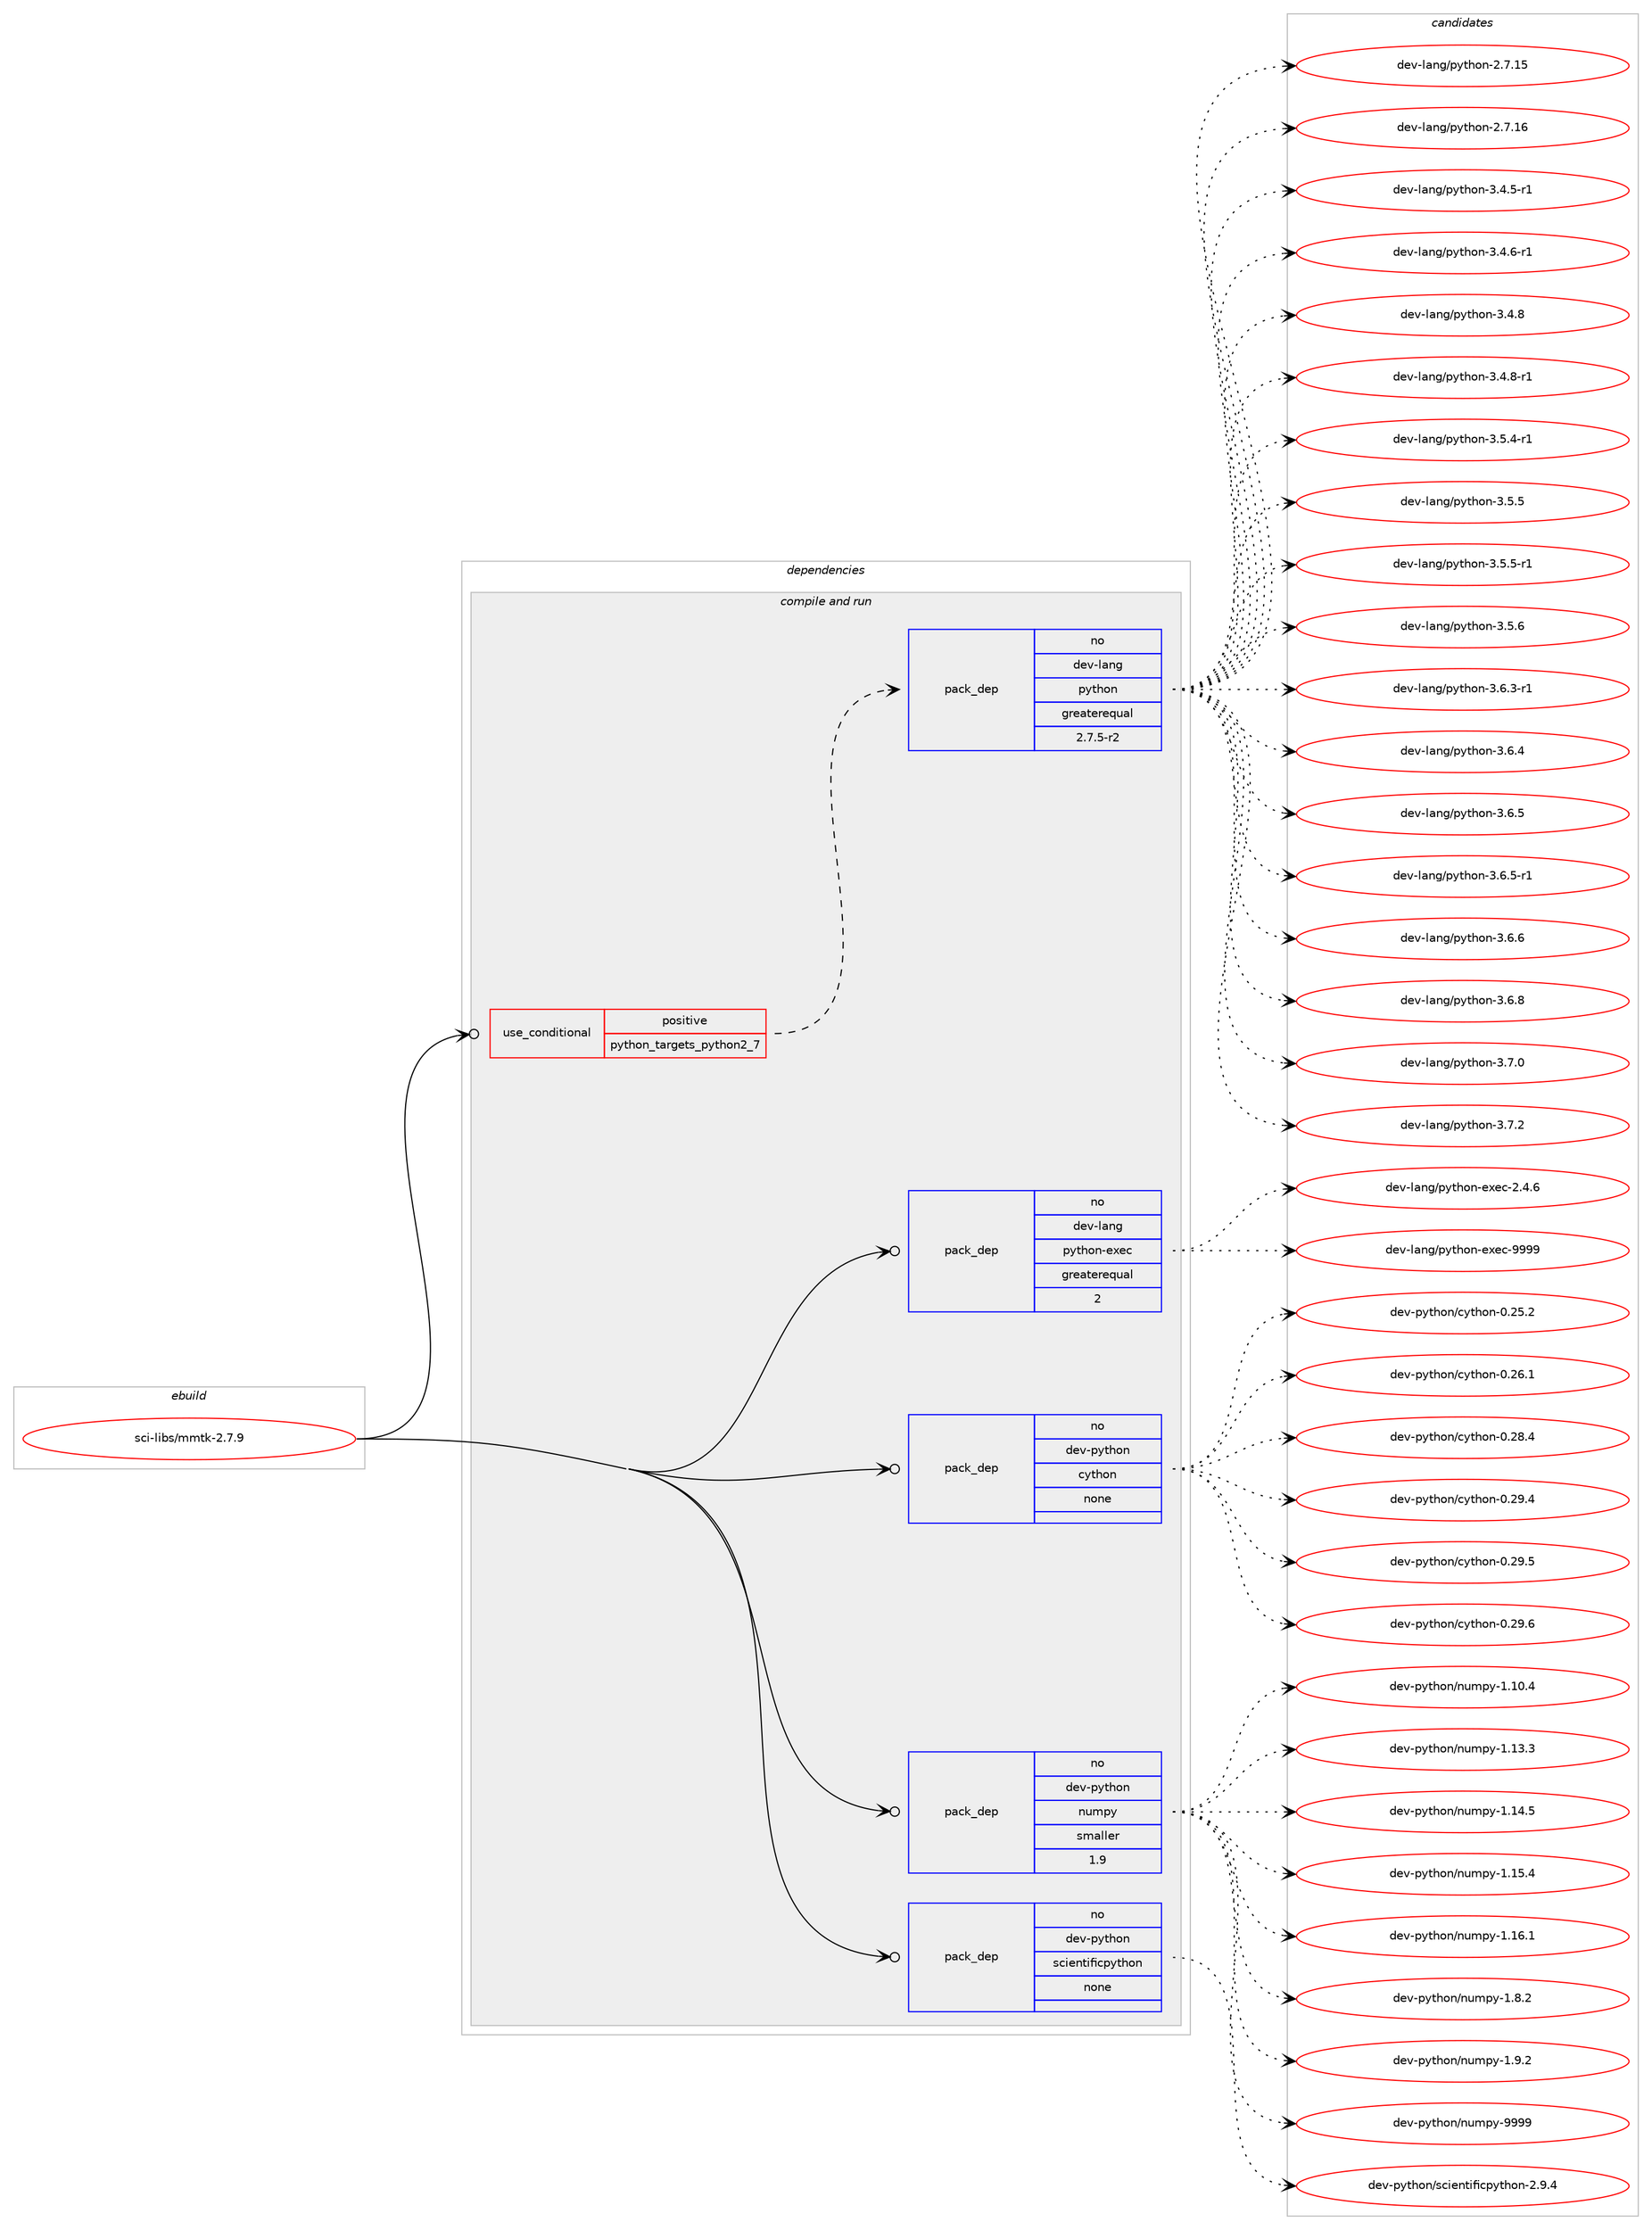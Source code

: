 digraph prolog {

# *************
# Graph options
# *************

newrank=true;
concentrate=true;
compound=true;
graph [rankdir=LR,fontname=Helvetica,fontsize=10,ranksep=1.5];#, ranksep=2.5, nodesep=0.2];
edge  [arrowhead=vee];
node  [fontname=Helvetica,fontsize=10];

# **********
# The ebuild
# **********

subgraph cluster_leftcol {
color=gray;
rank=same;
label=<<i>ebuild</i>>;
id [label="sci-libs/mmtk-2.7.9", color=red, width=4, href="../sci-libs/mmtk-2.7.9.svg"];
}

# ****************
# The dependencies
# ****************

subgraph cluster_midcol {
color=gray;
label=<<i>dependencies</i>>;
subgraph cluster_compile {
fillcolor="#eeeeee";
style=filled;
label=<<i>compile</i>>;
}
subgraph cluster_compileandrun {
fillcolor="#eeeeee";
style=filled;
label=<<i>compile and run</i>>;
subgraph cond453834 {
dependency1695165 [label=<<TABLE BORDER="0" CELLBORDER="1" CELLSPACING="0" CELLPADDING="4"><TR><TD ROWSPAN="3" CELLPADDING="10">use_conditional</TD></TR><TR><TD>positive</TD></TR><TR><TD>python_targets_python2_7</TD></TR></TABLE>>, shape=none, color=red];
subgraph pack1213534 {
dependency1695166 [label=<<TABLE BORDER="0" CELLBORDER="1" CELLSPACING="0" CELLPADDING="4" WIDTH="220"><TR><TD ROWSPAN="6" CELLPADDING="30">pack_dep</TD></TR><TR><TD WIDTH="110">no</TD></TR><TR><TD>dev-lang</TD></TR><TR><TD>python</TD></TR><TR><TD>greaterequal</TD></TR><TR><TD>2.7.5-r2</TD></TR></TABLE>>, shape=none, color=blue];
}
dependency1695165:e -> dependency1695166:w [weight=20,style="dashed",arrowhead="vee"];
}
id:e -> dependency1695165:w [weight=20,style="solid",arrowhead="odotvee"];
subgraph pack1213535 {
dependency1695167 [label=<<TABLE BORDER="0" CELLBORDER="1" CELLSPACING="0" CELLPADDING="4" WIDTH="220"><TR><TD ROWSPAN="6" CELLPADDING="30">pack_dep</TD></TR><TR><TD WIDTH="110">no</TD></TR><TR><TD>dev-lang</TD></TR><TR><TD>python-exec</TD></TR><TR><TD>greaterequal</TD></TR><TR><TD>2</TD></TR></TABLE>>, shape=none, color=blue];
}
id:e -> dependency1695167:w [weight=20,style="solid",arrowhead="odotvee"];
subgraph pack1213536 {
dependency1695168 [label=<<TABLE BORDER="0" CELLBORDER="1" CELLSPACING="0" CELLPADDING="4" WIDTH="220"><TR><TD ROWSPAN="6" CELLPADDING="30">pack_dep</TD></TR><TR><TD WIDTH="110">no</TD></TR><TR><TD>dev-python</TD></TR><TR><TD>cython</TD></TR><TR><TD>none</TD></TR><TR><TD></TD></TR></TABLE>>, shape=none, color=blue];
}
id:e -> dependency1695168:w [weight=20,style="solid",arrowhead="odotvee"];
subgraph pack1213537 {
dependency1695169 [label=<<TABLE BORDER="0" CELLBORDER="1" CELLSPACING="0" CELLPADDING="4" WIDTH="220"><TR><TD ROWSPAN="6" CELLPADDING="30">pack_dep</TD></TR><TR><TD WIDTH="110">no</TD></TR><TR><TD>dev-python</TD></TR><TR><TD>numpy</TD></TR><TR><TD>smaller</TD></TR><TR><TD>1.9</TD></TR></TABLE>>, shape=none, color=blue];
}
id:e -> dependency1695169:w [weight=20,style="solid",arrowhead="odotvee"];
subgraph pack1213538 {
dependency1695170 [label=<<TABLE BORDER="0" CELLBORDER="1" CELLSPACING="0" CELLPADDING="4" WIDTH="220"><TR><TD ROWSPAN="6" CELLPADDING="30">pack_dep</TD></TR><TR><TD WIDTH="110">no</TD></TR><TR><TD>dev-python</TD></TR><TR><TD>scientificpython</TD></TR><TR><TD>none</TD></TR><TR><TD></TD></TR></TABLE>>, shape=none, color=blue];
}
id:e -> dependency1695170:w [weight=20,style="solid",arrowhead="odotvee"];
}
subgraph cluster_run {
fillcolor="#eeeeee";
style=filled;
label=<<i>run</i>>;
}
}

# **************
# The candidates
# **************

subgraph cluster_choices {
rank=same;
color=gray;
label=<<i>candidates</i>>;

subgraph choice1213534 {
color=black;
nodesep=1;
choice10010111845108971101034711212111610411111045504655464953 [label="dev-lang/python-2.7.15", color=red, width=4,href="../dev-lang/python-2.7.15.svg"];
choice10010111845108971101034711212111610411111045504655464954 [label="dev-lang/python-2.7.16", color=red, width=4,href="../dev-lang/python-2.7.16.svg"];
choice1001011184510897110103471121211161041111104551465246534511449 [label="dev-lang/python-3.4.5-r1", color=red, width=4,href="../dev-lang/python-3.4.5-r1.svg"];
choice1001011184510897110103471121211161041111104551465246544511449 [label="dev-lang/python-3.4.6-r1", color=red, width=4,href="../dev-lang/python-3.4.6-r1.svg"];
choice100101118451089711010347112121116104111110455146524656 [label="dev-lang/python-3.4.8", color=red, width=4,href="../dev-lang/python-3.4.8.svg"];
choice1001011184510897110103471121211161041111104551465246564511449 [label="dev-lang/python-3.4.8-r1", color=red, width=4,href="../dev-lang/python-3.4.8-r1.svg"];
choice1001011184510897110103471121211161041111104551465346524511449 [label="dev-lang/python-3.5.4-r1", color=red, width=4,href="../dev-lang/python-3.5.4-r1.svg"];
choice100101118451089711010347112121116104111110455146534653 [label="dev-lang/python-3.5.5", color=red, width=4,href="../dev-lang/python-3.5.5.svg"];
choice1001011184510897110103471121211161041111104551465346534511449 [label="dev-lang/python-3.5.5-r1", color=red, width=4,href="../dev-lang/python-3.5.5-r1.svg"];
choice100101118451089711010347112121116104111110455146534654 [label="dev-lang/python-3.5.6", color=red, width=4,href="../dev-lang/python-3.5.6.svg"];
choice1001011184510897110103471121211161041111104551465446514511449 [label="dev-lang/python-3.6.3-r1", color=red, width=4,href="../dev-lang/python-3.6.3-r1.svg"];
choice100101118451089711010347112121116104111110455146544652 [label="dev-lang/python-3.6.4", color=red, width=4,href="../dev-lang/python-3.6.4.svg"];
choice100101118451089711010347112121116104111110455146544653 [label="dev-lang/python-3.6.5", color=red, width=4,href="../dev-lang/python-3.6.5.svg"];
choice1001011184510897110103471121211161041111104551465446534511449 [label="dev-lang/python-3.6.5-r1", color=red, width=4,href="../dev-lang/python-3.6.5-r1.svg"];
choice100101118451089711010347112121116104111110455146544654 [label="dev-lang/python-3.6.6", color=red, width=4,href="../dev-lang/python-3.6.6.svg"];
choice100101118451089711010347112121116104111110455146544656 [label="dev-lang/python-3.6.8", color=red, width=4,href="../dev-lang/python-3.6.8.svg"];
choice100101118451089711010347112121116104111110455146554648 [label="dev-lang/python-3.7.0", color=red, width=4,href="../dev-lang/python-3.7.0.svg"];
choice100101118451089711010347112121116104111110455146554650 [label="dev-lang/python-3.7.2", color=red, width=4,href="../dev-lang/python-3.7.2.svg"];
dependency1695166:e -> choice10010111845108971101034711212111610411111045504655464953:w [style=dotted,weight="100"];
dependency1695166:e -> choice10010111845108971101034711212111610411111045504655464954:w [style=dotted,weight="100"];
dependency1695166:e -> choice1001011184510897110103471121211161041111104551465246534511449:w [style=dotted,weight="100"];
dependency1695166:e -> choice1001011184510897110103471121211161041111104551465246544511449:w [style=dotted,weight="100"];
dependency1695166:e -> choice100101118451089711010347112121116104111110455146524656:w [style=dotted,weight="100"];
dependency1695166:e -> choice1001011184510897110103471121211161041111104551465246564511449:w [style=dotted,weight="100"];
dependency1695166:e -> choice1001011184510897110103471121211161041111104551465346524511449:w [style=dotted,weight="100"];
dependency1695166:e -> choice100101118451089711010347112121116104111110455146534653:w [style=dotted,weight="100"];
dependency1695166:e -> choice1001011184510897110103471121211161041111104551465346534511449:w [style=dotted,weight="100"];
dependency1695166:e -> choice100101118451089711010347112121116104111110455146534654:w [style=dotted,weight="100"];
dependency1695166:e -> choice1001011184510897110103471121211161041111104551465446514511449:w [style=dotted,weight="100"];
dependency1695166:e -> choice100101118451089711010347112121116104111110455146544652:w [style=dotted,weight="100"];
dependency1695166:e -> choice100101118451089711010347112121116104111110455146544653:w [style=dotted,weight="100"];
dependency1695166:e -> choice1001011184510897110103471121211161041111104551465446534511449:w [style=dotted,weight="100"];
dependency1695166:e -> choice100101118451089711010347112121116104111110455146544654:w [style=dotted,weight="100"];
dependency1695166:e -> choice100101118451089711010347112121116104111110455146544656:w [style=dotted,weight="100"];
dependency1695166:e -> choice100101118451089711010347112121116104111110455146554648:w [style=dotted,weight="100"];
dependency1695166:e -> choice100101118451089711010347112121116104111110455146554650:w [style=dotted,weight="100"];
}
subgraph choice1213535 {
color=black;
nodesep=1;
choice1001011184510897110103471121211161041111104510112010199455046524654 [label="dev-lang/python-exec-2.4.6", color=red, width=4,href="../dev-lang/python-exec-2.4.6.svg"];
choice10010111845108971101034711212111610411111045101120101994557575757 [label="dev-lang/python-exec-9999", color=red, width=4,href="../dev-lang/python-exec-9999.svg"];
dependency1695167:e -> choice1001011184510897110103471121211161041111104510112010199455046524654:w [style=dotted,weight="100"];
dependency1695167:e -> choice10010111845108971101034711212111610411111045101120101994557575757:w [style=dotted,weight="100"];
}
subgraph choice1213536 {
color=black;
nodesep=1;
choice10010111845112121116104111110479912111610411111045484650534650 [label="dev-python/cython-0.25.2", color=red, width=4,href="../dev-python/cython-0.25.2.svg"];
choice10010111845112121116104111110479912111610411111045484650544649 [label="dev-python/cython-0.26.1", color=red, width=4,href="../dev-python/cython-0.26.1.svg"];
choice10010111845112121116104111110479912111610411111045484650564652 [label="dev-python/cython-0.28.4", color=red, width=4,href="../dev-python/cython-0.28.4.svg"];
choice10010111845112121116104111110479912111610411111045484650574652 [label="dev-python/cython-0.29.4", color=red, width=4,href="../dev-python/cython-0.29.4.svg"];
choice10010111845112121116104111110479912111610411111045484650574653 [label="dev-python/cython-0.29.5", color=red, width=4,href="../dev-python/cython-0.29.5.svg"];
choice10010111845112121116104111110479912111610411111045484650574654 [label="dev-python/cython-0.29.6", color=red, width=4,href="../dev-python/cython-0.29.6.svg"];
dependency1695168:e -> choice10010111845112121116104111110479912111610411111045484650534650:w [style=dotted,weight="100"];
dependency1695168:e -> choice10010111845112121116104111110479912111610411111045484650544649:w [style=dotted,weight="100"];
dependency1695168:e -> choice10010111845112121116104111110479912111610411111045484650564652:w [style=dotted,weight="100"];
dependency1695168:e -> choice10010111845112121116104111110479912111610411111045484650574652:w [style=dotted,weight="100"];
dependency1695168:e -> choice10010111845112121116104111110479912111610411111045484650574653:w [style=dotted,weight="100"];
dependency1695168:e -> choice10010111845112121116104111110479912111610411111045484650574654:w [style=dotted,weight="100"];
}
subgraph choice1213537 {
color=black;
nodesep=1;
choice100101118451121211161041111104711011710911212145494649484652 [label="dev-python/numpy-1.10.4", color=red, width=4,href="../dev-python/numpy-1.10.4.svg"];
choice100101118451121211161041111104711011710911212145494649514651 [label="dev-python/numpy-1.13.3", color=red, width=4,href="../dev-python/numpy-1.13.3.svg"];
choice100101118451121211161041111104711011710911212145494649524653 [label="dev-python/numpy-1.14.5", color=red, width=4,href="../dev-python/numpy-1.14.5.svg"];
choice100101118451121211161041111104711011710911212145494649534652 [label="dev-python/numpy-1.15.4", color=red, width=4,href="../dev-python/numpy-1.15.4.svg"];
choice100101118451121211161041111104711011710911212145494649544649 [label="dev-python/numpy-1.16.1", color=red, width=4,href="../dev-python/numpy-1.16.1.svg"];
choice1001011184511212111610411111047110117109112121454946564650 [label="dev-python/numpy-1.8.2", color=red, width=4,href="../dev-python/numpy-1.8.2.svg"];
choice1001011184511212111610411111047110117109112121454946574650 [label="dev-python/numpy-1.9.2", color=red, width=4,href="../dev-python/numpy-1.9.2.svg"];
choice10010111845112121116104111110471101171091121214557575757 [label="dev-python/numpy-9999", color=red, width=4,href="../dev-python/numpy-9999.svg"];
dependency1695169:e -> choice100101118451121211161041111104711011710911212145494649484652:w [style=dotted,weight="100"];
dependency1695169:e -> choice100101118451121211161041111104711011710911212145494649514651:w [style=dotted,weight="100"];
dependency1695169:e -> choice100101118451121211161041111104711011710911212145494649524653:w [style=dotted,weight="100"];
dependency1695169:e -> choice100101118451121211161041111104711011710911212145494649534652:w [style=dotted,weight="100"];
dependency1695169:e -> choice100101118451121211161041111104711011710911212145494649544649:w [style=dotted,weight="100"];
dependency1695169:e -> choice1001011184511212111610411111047110117109112121454946564650:w [style=dotted,weight="100"];
dependency1695169:e -> choice1001011184511212111610411111047110117109112121454946574650:w [style=dotted,weight="100"];
dependency1695169:e -> choice10010111845112121116104111110471101171091121214557575757:w [style=dotted,weight="100"];
}
subgraph choice1213538 {
color=black;
nodesep=1;
choice10010111845112121116104111110471159910510111011610510210599112121116104111110455046574652 [label="dev-python/scientificpython-2.9.4", color=red, width=4,href="../dev-python/scientificpython-2.9.4.svg"];
dependency1695170:e -> choice10010111845112121116104111110471159910510111011610510210599112121116104111110455046574652:w [style=dotted,weight="100"];
}
}

}
